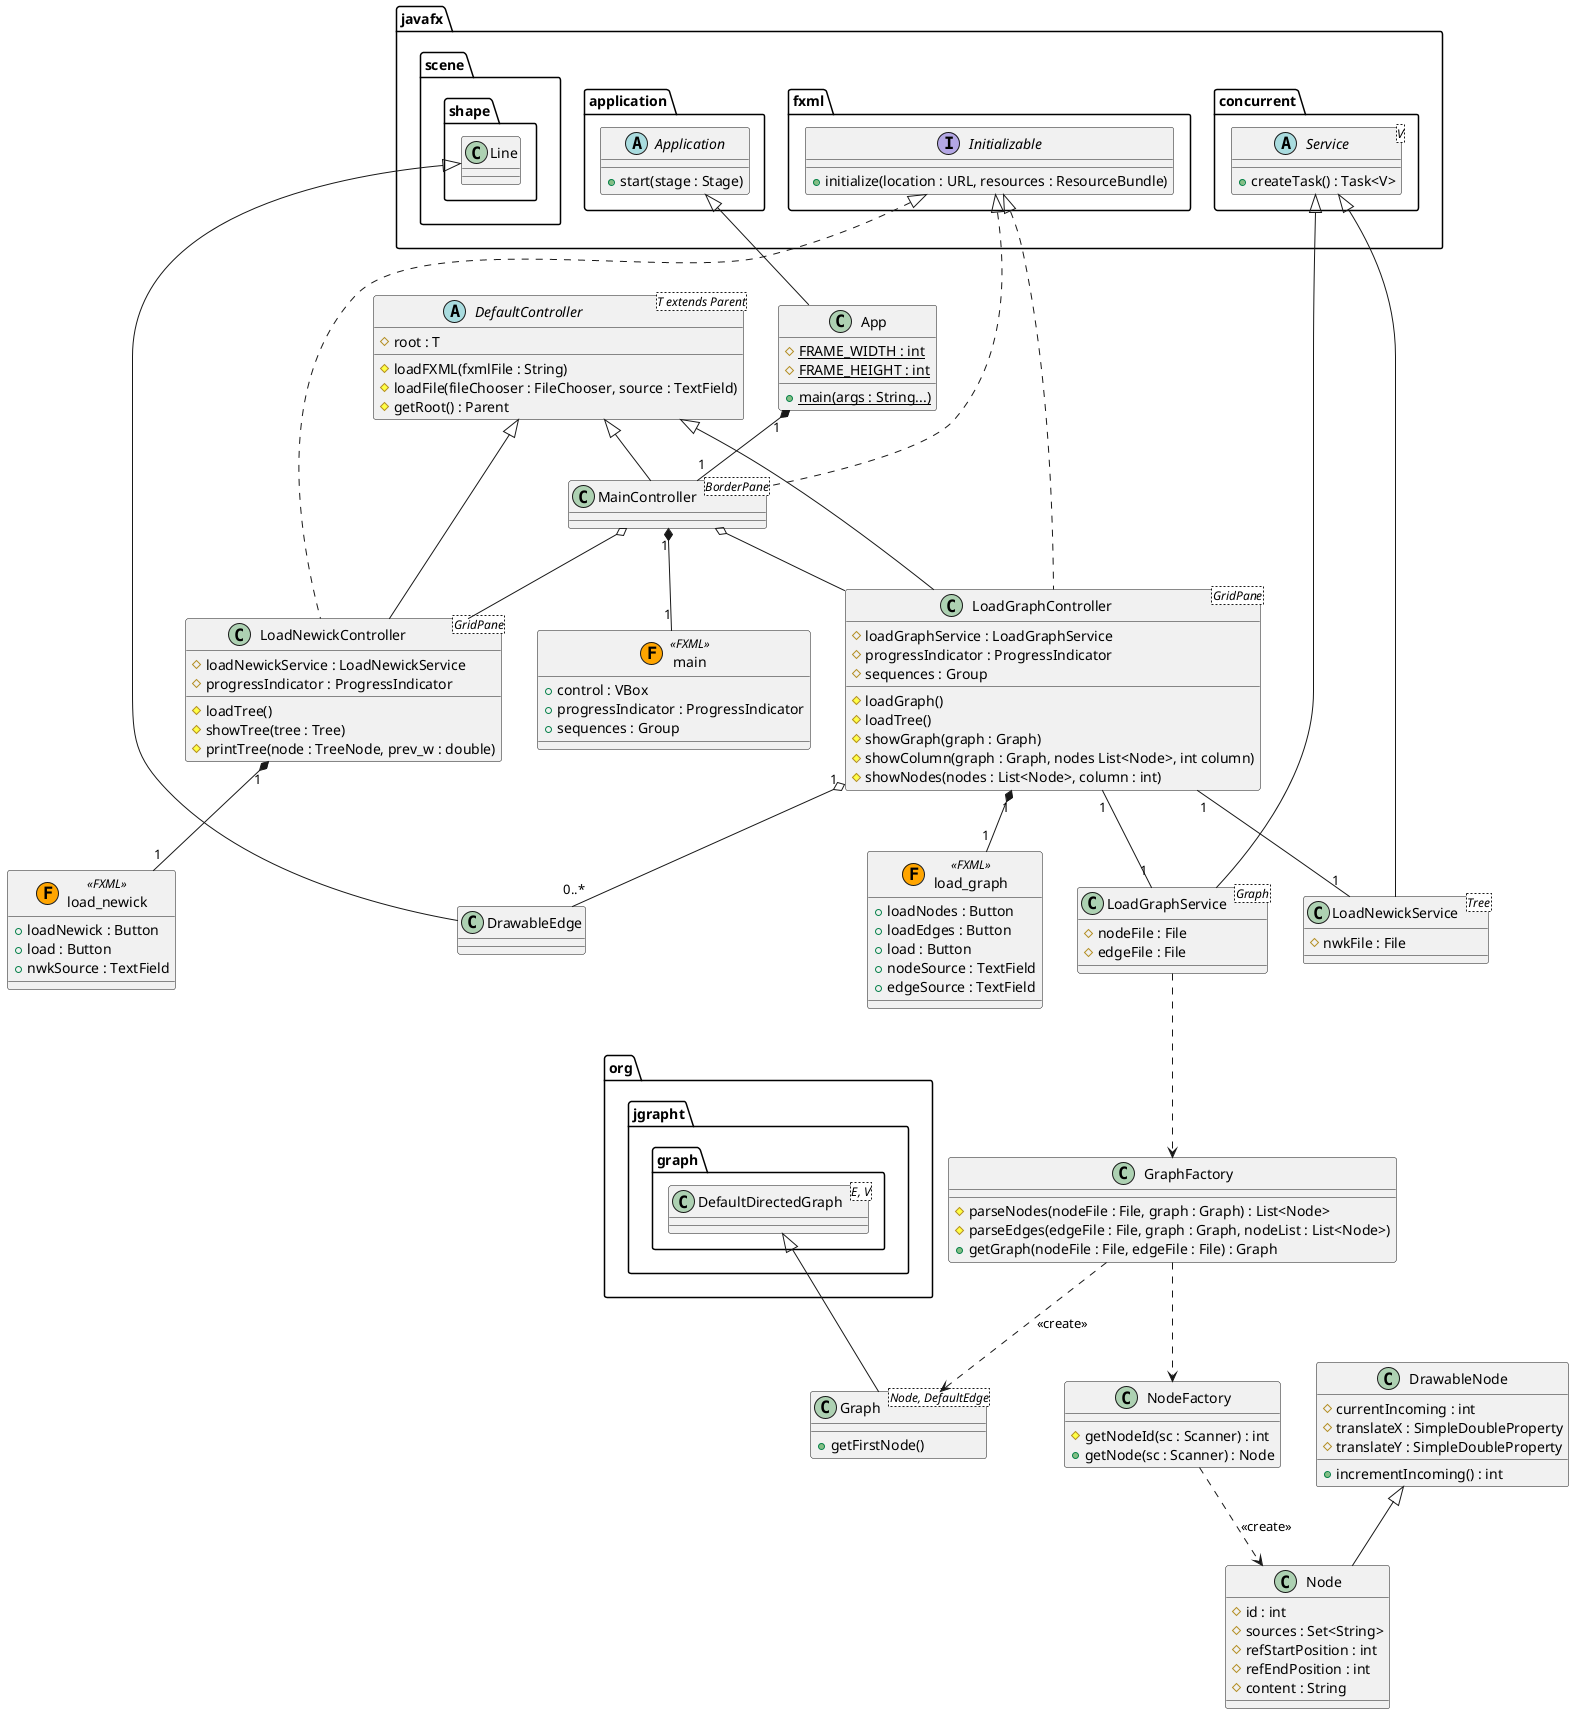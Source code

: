 @startuml
class App extends javafx.application.Application {
    {static} # FRAME_WIDTH : int
    {static} # FRAME_HEIGHT : int

    {static} +main(args : String...)
}

class DrawableEdge extends javafx.scene.shape.Line
class DrawableNode {
    # currentIncoming : int
    # translateX : SimpleDoubleProperty
    # translateY : SimpleDoubleProperty

    +incrementIncoming() : int
}

abstract class DefaultController<T extends Parent> {
    # root : T
    #loadFXML(fxmlFile : String)
    #loadFile(fileChooser : FileChooser, source : TextField)
    #getRoot() : Parent
}

class MainController<BorderPane> extends DefaultController implements javafx.fxml.Initializable {
}

class LoadNewickController<GridPane> extends DefaultController implements javafx.fxml.Initializable {
    # loadNewickService : LoadNewickService
    # progressIndicator : ProgressIndicator

    #loadTree()
    #showTree(tree : Tree)
    #printTree(node : TreeNode, prev_w : double)
}

class LoadGraphController<GridPane> Extends DefaultController implements javafx.fxml.Initializable {
    # loadGraphService : LoadGraphService
    # progressIndicator : ProgressIndicator
    # sequences : Group

    #loadGraph()
    #loadTree()
    #showGraph(graph : Graph)
    #showColumn(graph : Graph, nodes List<Node>, int column)
    #showNodes(nodes : List<Node>, column : int)
}


class Node extends DrawableNode {
    # id : int
    # sources : Set<String>
    # refStartPosition : int
    # refEndPosition : int
    # content : String
}
class NodeFactory {
    #getNodeId(sc : Scanner) : int
    +getNode(sc : Scanner) : Node
}

class Graph<Node, DefaultEdge> extends org.jgrapht.graph.DefaultDirectedGraph {
    +getFirstNode()
}
class GraphFactory {
    #parseNodes(nodeFile : File, graph : Graph) : List<Node>
    #parseEdges(edgeFile : File, graph : Graph, nodeList : List<Node>)
    +getGraph(nodeFile : File, edgeFile : File) : Graph
}

class LoadGraphService<Graph> extends javafx.concurrent.Service {
    # nodeFile : File
    # edgeFile : File
}
class LoadNewickService<Tree> extends javafx.concurrent.Service {
    # nwkFile : File
}

'FXML
class main << (F,orange) FXML >> {
    + control : VBox
    + progressIndicator : ProgressIndicator
    + sequences : Group
}

class load_newick << (F, orange) FXML >> {
    + loadNewick : Button
    + load : Button
    + nwkSource : TextField
}

class load_graph << (F, orange) FXML >> {
    + loadNodes : Button
    + loadEdges : Button
    + load : Button
    + nodeSource : TextField
    + edgeSource : TextField
}

'Relations
LoadGraphController "1" *-- "1" load_graph
LoadNewickController "1" *-- "1" load_newick
MainController "1" *-- "1" main

GraphFactory ..> Graph : << create >>
GraphFactory ..> NodeFactory

NodeFactory ..> Node : << create >>

App "1" *-- "1" MainController
MainController o-- LoadGraphController
MainController o-- LoadNewickController

LoadGraphController "1" o-- "0..*" DrawableEdge
LoadGraphController "1" -- "1" LoadGraphService
LoadGraphController "1" -- "1" LoadNewickService

LoadGraphService ..> GraphFactory

'External classes
abstract class javafx.concurrent.Service<V> {
    +createTask() : Task<V>
}

abstract class javafx.application.Application {
    +start(stage : Stage)
}

class org.jgrapht.graph.DefaultDirectedGraph<E, V>

interface javafx.fxml.Initializable {
    +initialize(location : URL, resources : ResourceBundle)
}
@enduml
